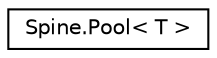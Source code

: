 digraph "그래픽컬한 클래스 계통도"
{
 // LATEX_PDF_SIZE
  edge [fontname="Helvetica",fontsize="10",labelfontname="Helvetica",labelfontsize="10"];
  node [fontname="Helvetica",fontsize="10",shape=record];
  rankdir="LR";
  Node0 [label="Spine.Pool\< T \>",height=0.2,width=0.4,color="black", fillcolor="white", style="filled",URL="$class_spine_1_1_pool.html",tooltip=" "];
}
